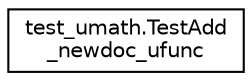 digraph "Graphical Class Hierarchy"
{
 // LATEX_PDF_SIZE
  edge [fontname="Helvetica",fontsize="10",labelfontname="Helvetica",labelfontsize="10"];
  node [fontname="Helvetica",fontsize="10",shape=record];
  rankdir="LR";
  Node0 [label="test_umath.TestAdd\l_newdoc_ufunc",height=0.2,width=0.4,color="black", fillcolor="white", style="filled",URL="$classtest__umath_1_1TestAdd__newdoc__ufunc.html",tooltip=" "];
}

